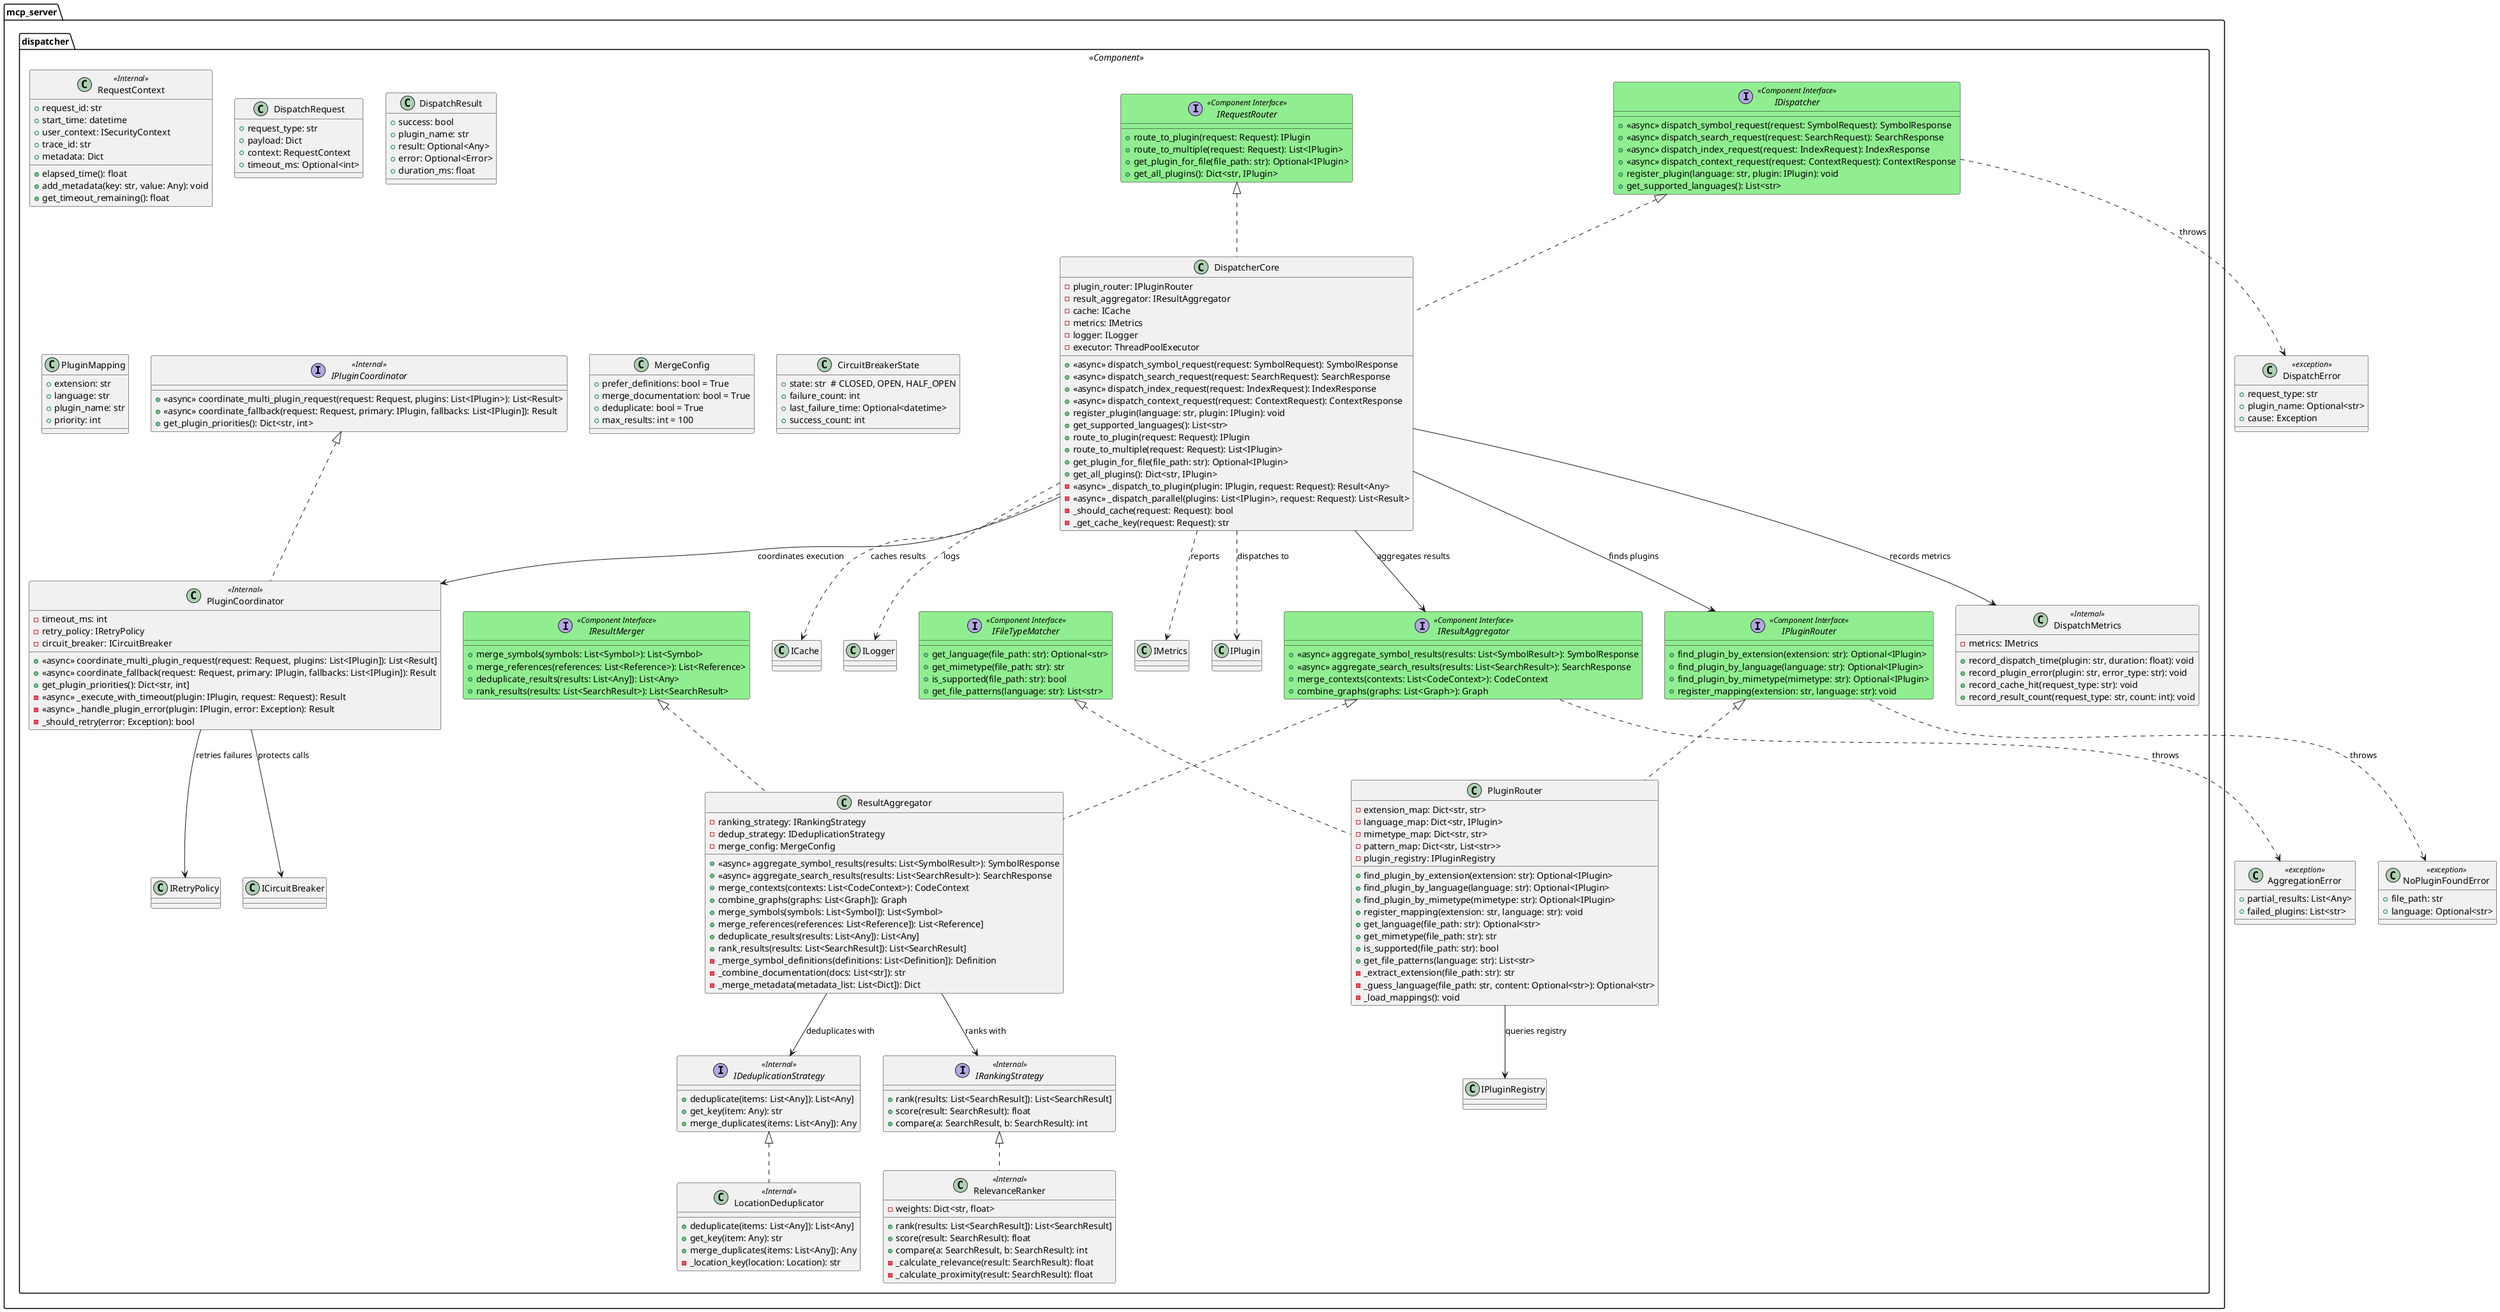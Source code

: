 @startuml dispatcher
!define COMPONENT_INTERFACE <<Component Interface>>
!define INTERNAL <<Internal>>
!define ASYNC <<async>>

package "mcp_server.dispatcher" <<Component>> {
    
    ' ========================================
    ' Component Interfaces (Public)
    ' ========================================
    
    interface IDispatcher COMPONENT_INTERFACE #LightGreen {
        +ASYNC dispatch_symbol_request(request: SymbolRequest): SymbolResponse
        +ASYNC dispatch_search_request(request: SearchRequest): SearchResponse
        +ASYNC dispatch_index_request(request: IndexRequest): IndexResponse
        +ASYNC dispatch_context_request(request: ContextRequest): ContextResponse
        +register_plugin(language: str, plugin: IPlugin): void
        +get_supported_languages(): List<str>
    }
    
    interface IRequestRouter COMPONENT_INTERFACE #LightGreen {
        +route_to_plugin(request: Request): IPlugin
        +route_to_multiple(request: Request): List<IPlugin>
        +get_plugin_for_file(file_path: str): Optional<IPlugin>
        +get_all_plugins(): Dict<str, IPlugin>
    }
    
    interface IPluginRouter COMPONENT_INTERFACE #LightGreen {
        +find_plugin_by_extension(extension: str): Optional<IPlugin>
        +find_plugin_by_language(language: str): Optional<IPlugin>
        +find_plugin_by_mimetype(mimetype: str): Optional<IPlugin>
        +register_mapping(extension: str, language: str): void
    }
    
    interface IFileTypeMatcher COMPONENT_INTERFACE #LightGreen {
        +get_language(file_path: str): Optional<str>
        +get_mimetype(file_path: str): str
        +is_supported(file_path: str): bool
        +get_file_patterns(language: str): List<str>
    }
    
    interface IResultAggregator COMPONENT_INTERFACE #LightGreen {
        +ASYNC aggregate_symbol_results(results: List<SymbolResult>): SymbolResponse
        +ASYNC aggregate_search_results(results: List<SearchResult>): SearchResponse
        +merge_contexts(contexts: List<CodeContext>): CodeContext
        +combine_graphs(graphs: List<Graph>): Graph
    }
    
    interface IResultMerger COMPONENT_INTERFACE #LightGreen {
        +merge_symbols(symbols: List<Symbol>): List<Symbol>
        +merge_references(references: List<Reference>): List<Reference>
        +deduplicate_results(results: List<Any]): List<Any>
        +rank_results(results: List<SearchResult>): List<SearchResult>
    }
    
    ' ========================================
    ' Main Implementation Classes
    ' ========================================
    
    class DispatcherCore implements IDispatcher, IRequestRouter {
        -plugin_router: IPluginRouter
        -result_aggregator: IResultAggregator
        -cache: ICache
        -metrics: IMetrics
        -logger: ILogger
        -executor: ThreadPoolExecutor
        
        +ASYNC dispatch_symbol_request(request: SymbolRequest): SymbolResponse
        +ASYNC dispatch_search_request(request: SearchRequest): SearchResponse
        +ASYNC dispatch_index_request(request: IndexRequest): IndexResponse
        +ASYNC dispatch_context_request(request: ContextRequest): ContextResponse
        +register_plugin(language: str, plugin: IPlugin): void
        +get_supported_languages(): List<str>
        +route_to_plugin(request: Request): IPlugin
        +route_to_multiple(request: Request): List<IPlugin>
        +get_plugin_for_file(file_path: str): Optional<IPlugin>
        +get_all_plugins(): Dict<str, IPlugin>
        -ASYNC _dispatch_to_plugin(plugin: IPlugin, request: Request): Result<Any>
        -ASYNC _dispatch_parallel(plugins: List<IPlugin>, request: Request): List<Result>
        -_should_cache(request: Request): bool
        -_get_cache_key(request: Request): str
    }
    
    class PluginRouter implements IPluginRouter, IFileTypeMatcher {
        -extension_map: Dict<str, str>
        -language_map: Dict<str, IPlugin>
        -mimetype_map: Dict<str, str>
        -pattern_map: Dict<str, List<str>>
        -plugin_registry: IPluginRegistry
        
        +find_plugin_by_extension(extension: str): Optional<IPlugin>
        +find_plugin_by_language(language: str): Optional<IPlugin>
        +find_plugin_by_mimetype(mimetype: str): Optional<IPlugin>
        +register_mapping(extension: str, language: str): void
        +get_language(file_path: str): Optional<str>
        +get_mimetype(file_path: str): str
        +is_supported(file_path: str): bool
        +get_file_patterns(language: str): List<str>
        -_extract_extension(file_path: str): str
        -_guess_language(file_path: str, content: Optional<str>): Optional<str>
        -_load_mappings(): void
    }
    
    class ResultAggregator implements IResultAggregator, IResultMerger {
        -ranking_strategy: IRankingStrategy
        -dedup_strategy: IDeduplicationStrategy
        -merge_config: MergeConfig
        
        +ASYNC aggregate_symbol_results(results: List<SymbolResult>): SymbolResponse
        +ASYNC aggregate_search_results(results: List<SearchResult>): SearchResponse
        +merge_contexts(contexts: List<CodeContext>): CodeContext
        +combine_graphs(graphs: List<Graph]): Graph
        +merge_symbols(symbols: List<Symbol]): List<Symbol>
        +merge_references(references: List<Reference]): List<Reference]
        +deduplicate_results(results: List<Any]): List<Any]
        +rank_results(results: List<SearchResult]): List<SearchResult]
        -_merge_symbol_definitions(definitions: List<Definition]): Definition
        -_combine_documentation(docs: List<str]): str
        -_merge_metadata(metadata_list: List<Dict]): Dict
    }
    
    ' ========================================
    ' Internal Classes and Interfaces
    ' ========================================
    
    interface IPluginCoordinator INTERNAL {
        +ASYNC coordinate_multi_plugin_request(request: Request, plugins: List<IPlugin>): List<Result>
        +ASYNC coordinate_fallback(request: Request, primary: IPlugin, fallbacks: List<IPlugin]): Result
        +get_plugin_priorities(): Dict<str, int>
    }
    
    interface IRankingStrategy INTERNAL {
        +rank(results: List<SearchResult]): List<SearchResult]
        +score(result: SearchResult): float
        +compare(a: SearchResult, b: SearchResult): int
    }
    
    interface IDeduplicationStrategy INTERNAL {
        +deduplicate(items: List<Any]): List<Any]
        +get_key(item: Any): str
        +merge_duplicates(items: List<Any]): Any
    }
    
    class PluginCoordinator INTERNAL implements IPluginCoordinator {
        -timeout_ms: int
        -retry_policy: IRetryPolicy
        -circuit_breaker: ICircuitBreaker
        
        +ASYNC coordinate_multi_plugin_request(request: Request, plugins: List<IPlugin]): List<Result]
        +ASYNC coordinate_fallback(request: Request, primary: IPlugin, fallbacks: List<IPlugin]): Result
        +get_plugin_priorities(): Dict<str, int]
        -ASYNC _execute_with_timeout(plugin: IPlugin, request: Request): Result
        -ASYNC _handle_plugin_error(plugin: IPlugin, error: Exception): Result
        -_should_retry(error: Exception): bool
    }
    
    class RequestContext INTERNAL {
        +request_id: str
        +start_time: datetime
        +user_context: ISecurityContext
        +trace_id: str
        +metadata: Dict
        
        +elapsed_time(): float
        +add_metadata(key: str, value: Any): void
        +get_timeout_remaining(): float
    }
    
    class DispatchMetrics INTERNAL {
        -metrics: IMetrics
        
        +record_dispatch_time(plugin: str, duration: float): void
        +record_plugin_error(plugin: str, error_type: str): void
        +record_cache_hit(request_type: str): void
        +record_result_count(request_type: str, count: int): void
    }
    
    class RelevanceRanker INTERNAL implements IRankingStrategy {
        -weights: Dict<str, float>
        
        +rank(results: List<SearchResult]): List<SearchResult]
        +score(result: SearchResult): float
        +compare(a: SearchResult, b: SearchResult): int
        -_calculate_relevance(result: SearchResult): float
        -_calculate_proximity(result: SearchResult): float
    }
    
    class LocationDeduplicator INTERNAL implements IDeduplicationStrategy {
        +deduplicate(items: List<Any]): List<Any]
        +get_key(item: Any): str
        +merge_duplicates(items: List<Any]): Any
        -_location_key(location: Location): str
    }
    
    ' ========================================
    ' Supporting Types
    ' ========================================
    
    class DispatchRequest {
        +request_type: str
        +payload: Dict
        +context: RequestContext
        +timeout_ms: Optional<int>
    }
    
    class DispatchResult {
        +success: bool
        +plugin_name: str
        +result: Optional<Any>
        +error: Optional<Error>
        +duration_ms: float
    }
    
    class PluginMapping {
        +extension: str
        +language: str
        +plugin_name: str
        +priority: int
    }
    
    class MergeConfig {
        +prefer_definitions: bool = True
        +merge_documentation: bool = True
        +deduplicate: bool = True
        +max_results: int = 100
    }
    
    class CircuitBreakerState {
        +state: str  # CLOSED, OPEN, HALF_OPEN
        +failure_count: int
        +last_failure_time: Optional<datetime>
        +success_count: int
    }
    
    ' ========================================
    ' Relationships
    ' ========================================
    
    DispatcherCore --> IPluginRouter : finds plugins
    DispatcherCore --> IResultAggregator : aggregates results
    DispatcherCore --> PluginCoordinator : coordinates execution
    DispatcherCore --> DispatchMetrics : records metrics
    
    PluginRouter --> IPluginRegistry : queries registry
    
    ResultAggregator --> IRankingStrategy : ranks with
    ResultAggregator --> IDeduplicationStrategy : deduplicates with
    
    PluginCoordinator --> ICircuitBreaker : protects calls
    PluginCoordinator --> IRetryPolicy : retries failures
    
    ' External dependencies
    DispatcherCore ..> ICache : caches results
    DispatcherCore ..> ILogger : logs
    DispatcherCore ..> IMetrics : reports
    DispatcherCore ..> IPlugin : dispatches to
}

' Exceptions
class DispatchError <<exception>> {
    +request_type: str
    +plugin_name: Optional<str>
    +cause: Exception
}

class NoPluginFoundError <<exception>> {
    +file_path: str
    +language: Optional<str>
}

class AggregationError <<exception>> {
    +partial_results: List<Any>
    +failed_plugins: List<str>
}

IDispatcher ..> DispatchError : throws
IPluginRouter ..> NoPluginFoundError : throws
IResultAggregator ..> AggregationError : throws

@enduml